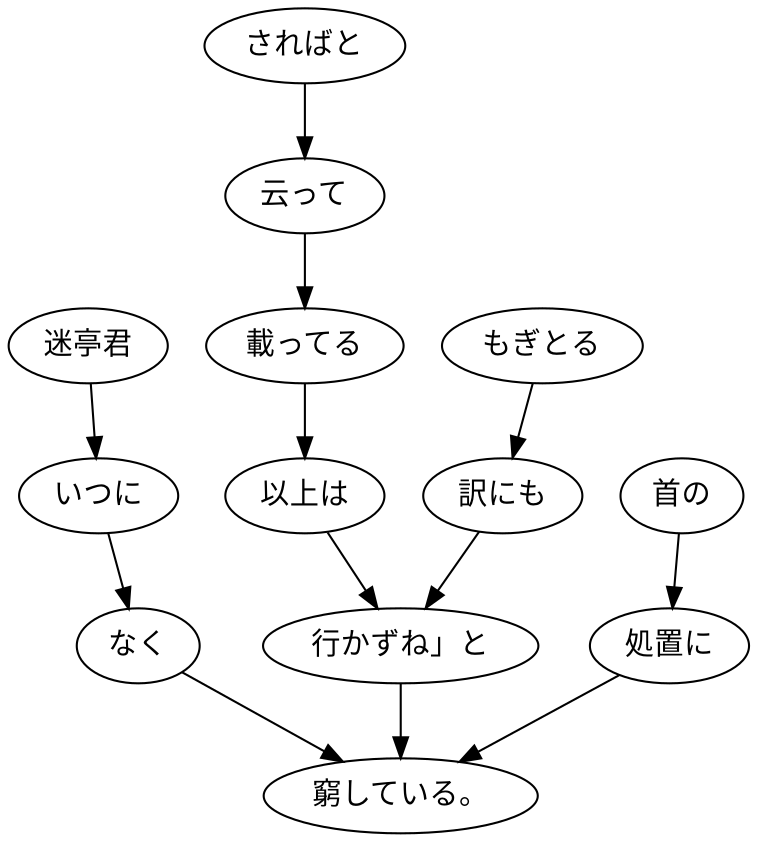 digraph graph3418 {
	node0 [label="さればと"];
	node1 [label="云って"];
	node2 [label="載ってる"];
	node3 [label="以上は"];
	node4 [label="もぎとる"];
	node5 [label="訳にも"];
	node6 [label="行かずね」と"];
	node7 [label="迷亭君"];
	node8 [label="いつに"];
	node9 [label="なく"];
	node10 [label="首の"];
	node11 [label="処置に"];
	node12 [label="窮している。"];
	node0 -> node1;
	node1 -> node2;
	node2 -> node3;
	node3 -> node6;
	node4 -> node5;
	node5 -> node6;
	node6 -> node12;
	node7 -> node8;
	node8 -> node9;
	node9 -> node12;
	node10 -> node11;
	node11 -> node12;
}
